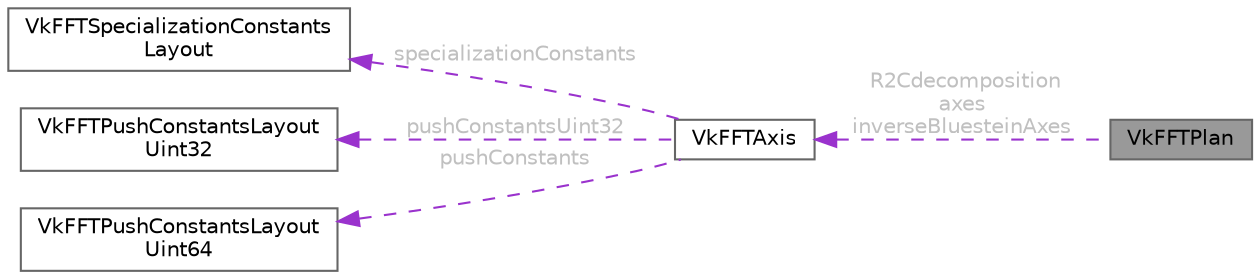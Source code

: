 digraph "VkFFTPlan"
{
 // LATEX_PDF_SIZE
  bgcolor="transparent";
  edge [fontname=Helvetica,fontsize=10,labelfontname=Helvetica,labelfontsize=10];
  node [fontname=Helvetica,fontsize=10,shape=box,height=0.2,width=0.4];
  rankdir="LR";
  Node1 [id="Node000001",label="VkFFTPlan",height=0.2,width=0.4,color="gray40", fillcolor="grey60", style="filled", fontcolor="black",tooltip=" "];
  Node2 -> Node1 [id="edge1_Node000001_Node000002",dir="back",color="darkorchid3",style="dashed",tooltip=" ",label=" R2Cdecomposition\naxes\ninverseBluesteinAxes",fontcolor="grey" ];
  Node2 [id="Node000002",label="VkFFTAxis",height=0.2,width=0.4,color="gray40", fillcolor="white", style="filled",URL="$struct_vk_f_f_t_axis.html",tooltip=" "];
  Node3 -> Node2 [id="edge2_Node000002_Node000003",dir="back",color="darkorchid3",style="dashed",tooltip=" ",label=" specializationConstants",fontcolor="grey" ];
  Node3 [id="Node000003",label="VkFFTSpecializationConstants\lLayout",height=0.2,width=0.4,color="gray40", fillcolor="white", style="filled",URL="$struct_vk_f_f_t_specialization_constants_layout.html",tooltip=" "];
  Node4 -> Node2 [id="edge3_Node000002_Node000004",dir="back",color="darkorchid3",style="dashed",tooltip=" ",label=" pushConstantsUint32",fontcolor="grey" ];
  Node4 [id="Node000004",label="VkFFTPushConstantsLayout\lUint32",height=0.2,width=0.4,color="gray40", fillcolor="white", style="filled",URL="$struct_vk_f_f_t_push_constants_layout_uint32.html",tooltip=" "];
  Node5 -> Node2 [id="edge4_Node000002_Node000005",dir="back",color="darkorchid3",style="dashed",tooltip=" ",label=" pushConstants",fontcolor="grey" ];
  Node5 [id="Node000005",label="VkFFTPushConstantsLayout\lUint64",height=0.2,width=0.4,color="gray40", fillcolor="white", style="filled",URL="$struct_vk_f_f_t_push_constants_layout_uint64.html",tooltip=" "];
}
